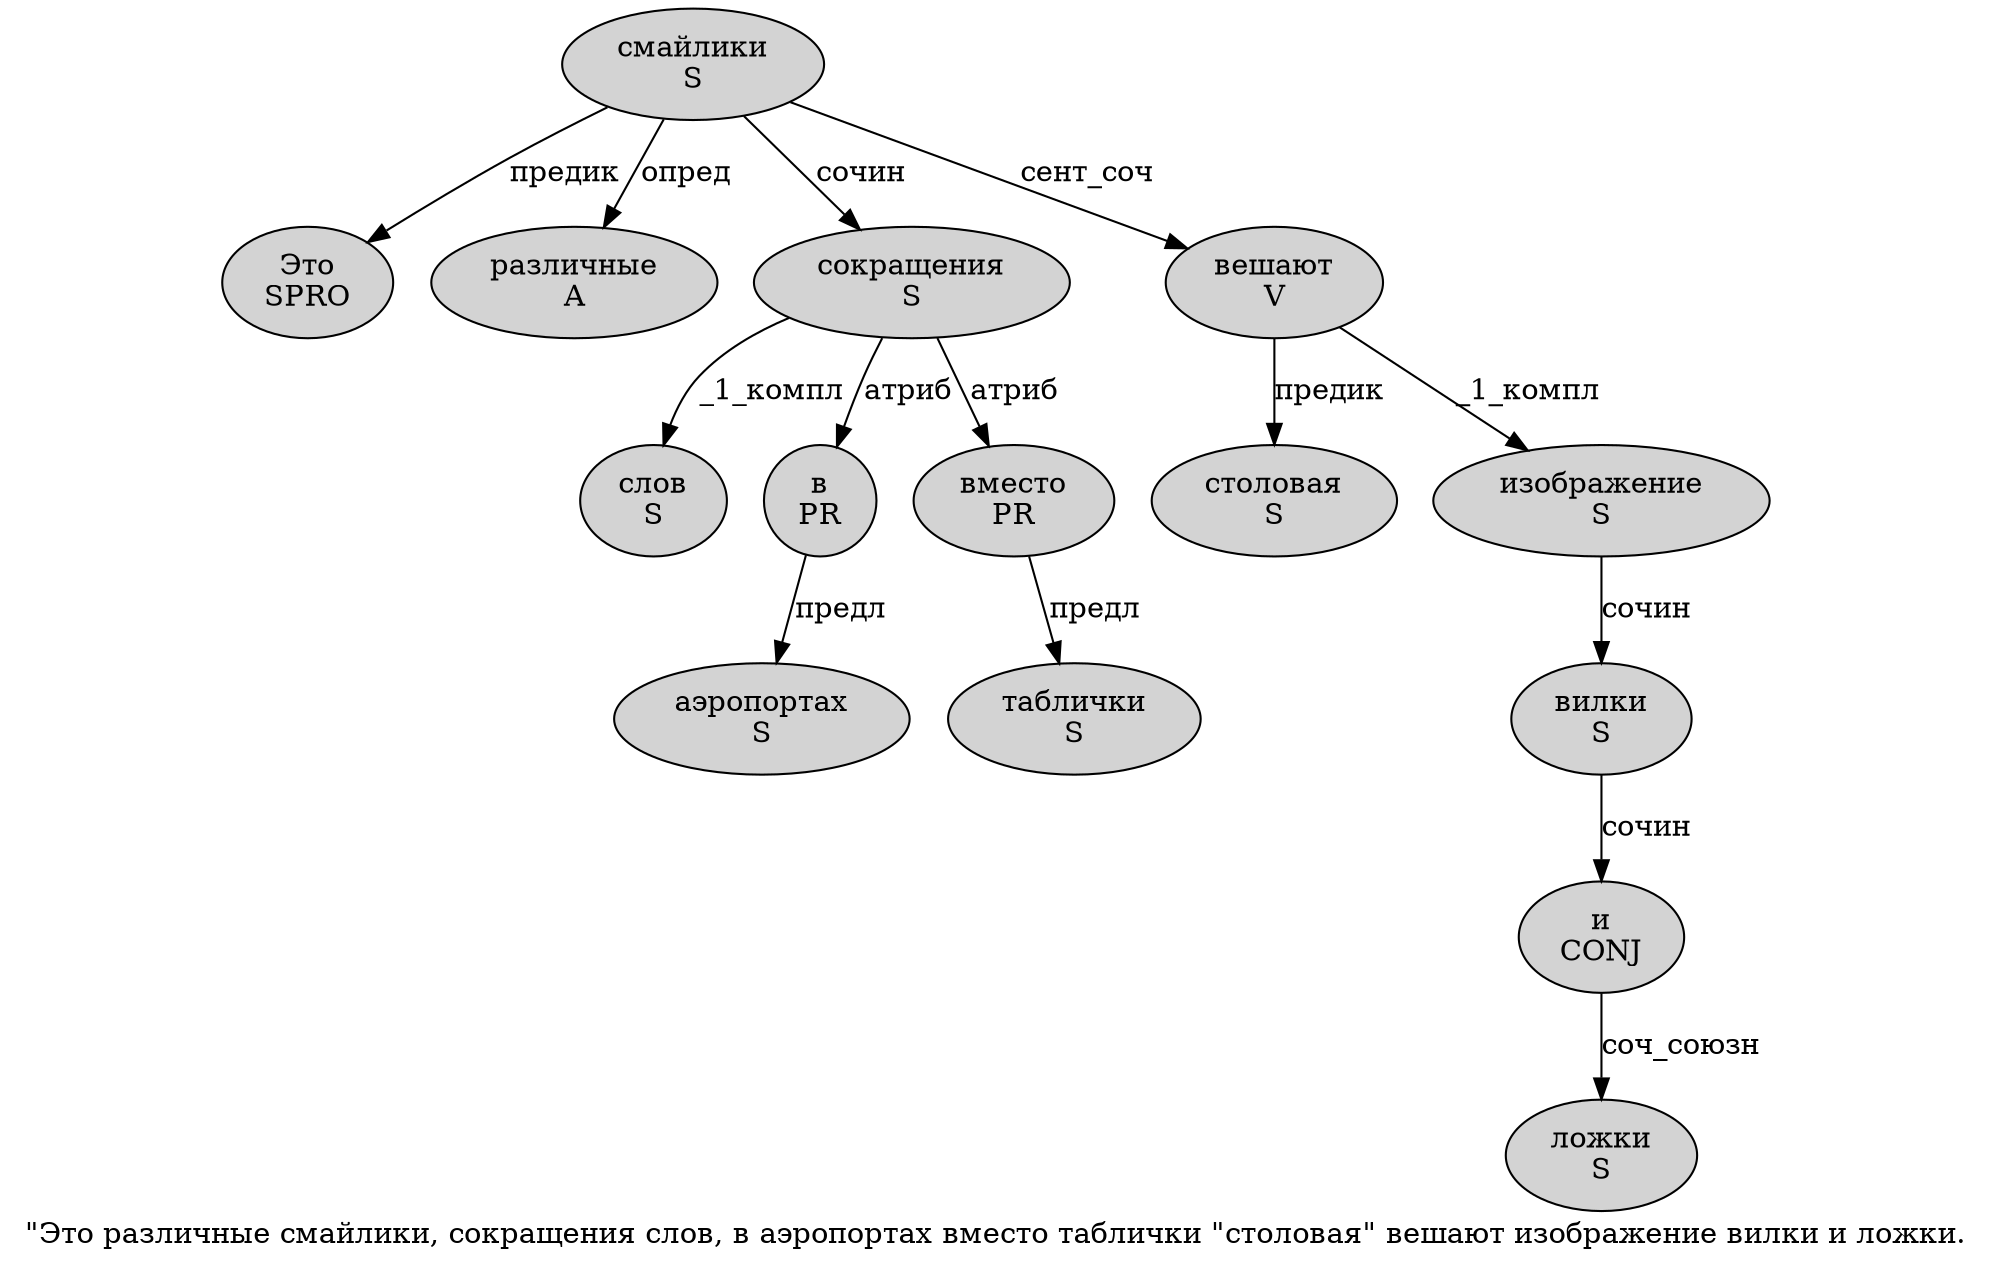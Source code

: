 digraph SENTENCE_260 {
	graph [label="\"Это различные смайлики, сокращения слов, в аэропортах вместо таблички \"столовая\" вешают изображение вилки и ложки."]
	node [style=filled]
		1 [label="Это
SPRO" color="" fillcolor=lightgray penwidth=1 shape=ellipse]
		2 [label="различные
A" color="" fillcolor=lightgray penwidth=1 shape=ellipse]
		3 [label="смайлики
S" color="" fillcolor=lightgray penwidth=1 shape=ellipse]
		5 [label="сокращения
S" color="" fillcolor=lightgray penwidth=1 shape=ellipse]
		6 [label="слов
S" color="" fillcolor=lightgray penwidth=1 shape=ellipse]
		8 [label="в
PR" color="" fillcolor=lightgray penwidth=1 shape=ellipse]
		9 [label="аэропортах
S" color="" fillcolor=lightgray penwidth=1 shape=ellipse]
		10 [label="вместо
PR" color="" fillcolor=lightgray penwidth=1 shape=ellipse]
		11 [label="таблички
S" color="" fillcolor=lightgray penwidth=1 shape=ellipse]
		13 [label="столовая
S" color="" fillcolor=lightgray penwidth=1 shape=ellipse]
		15 [label="вешают
V" color="" fillcolor=lightgray penwidth=1 shape=ellipse]
		16 [label="изображение
S" color="" fillcolor=lightgray penwidth=1 shape=ellipse]
		17 [label="вилки
S" color="" fillcolor=lightgray penwidth=1 shape=ellipse]
		18 [label="и
CONJ" color="" fillcolor=lightgray penwidth=1 shape=ellipse]
		19 [label="ложки
S" color="" fillcolor=lightgray penwidth=1 shape=ellipse]
			15 -> 13 [label="предик"]
			15 -> 16 [label="_1_компл"]
			18 -> 19 [label="соч_союзн"]
			5 -> 6 [label="_1_компл"]
			5 -> 8 [label="атриб"]
			5 -> 10 [label="атриб"]
			10 -> 11 [label="предл"]
			16 -> 17 [label="сочин"]
			8 -> 9 [label="предл"]
			3 -> 1 [label="предик"]
			3 -> 2 [label="опред"]
			3 -> 5 [label="сочин"]
			3 -> 15 [label="сент_соч"]
			17 -> 18 [label="сочин"]
}